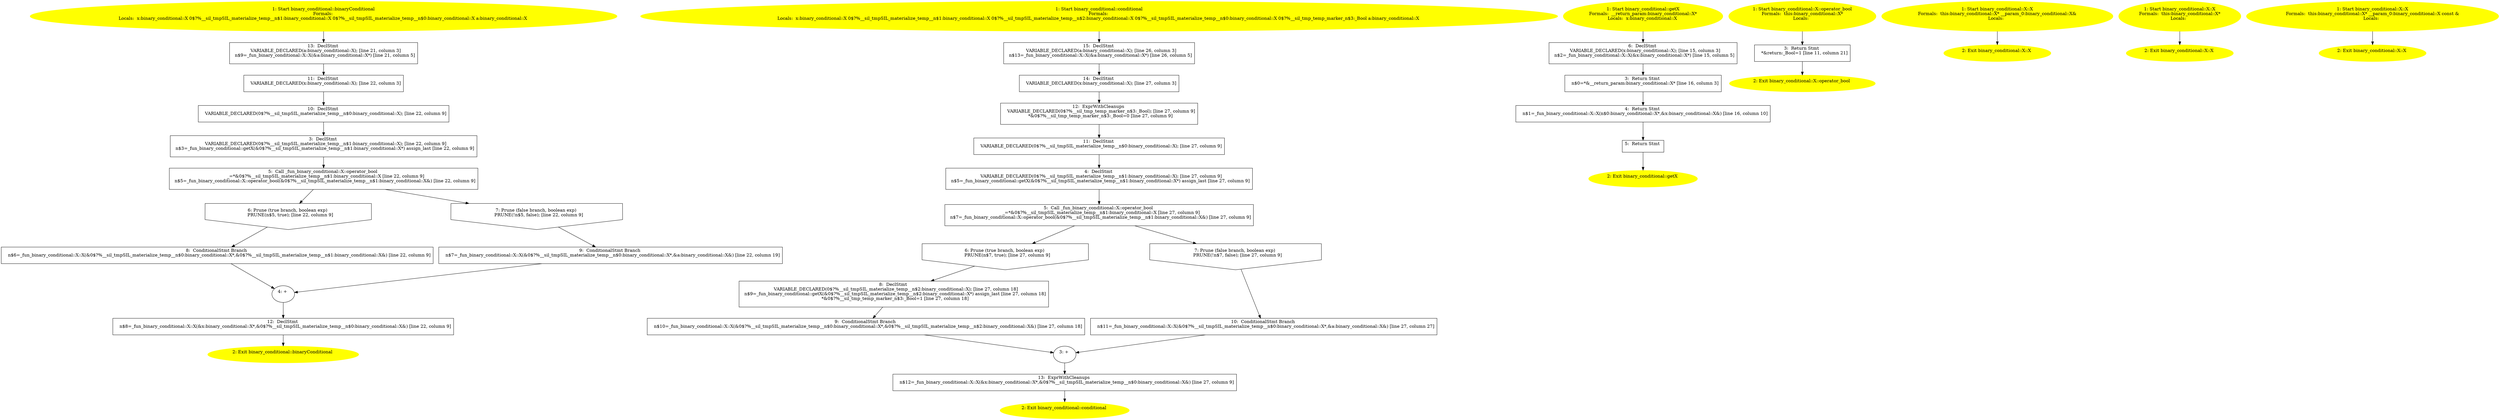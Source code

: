 /* @generated */
digraph cfg {
"binaryConditional#binary_conditional#15641211300815748363.a0f7e256e24b7117cb94c66e5aa27a30_1" [label="1: Start binary_conditional::binaryConditional\nFormals: \nLocals:  x:binary_conditional::X 0$?%__sil_tmpSIL_materialize_temp__n$1:binary_conditional::X 0$?%__sil_tmpSIL_materialize_temp__n$0:binary_conditional::X a:binary_conditional::X \n  " color=yellow style=filled]
	

	 "binaryConditional#binary_conditional#15641211300815748363.a0f7e256e24b7117cb94c66e5aa27a30_1" -> "binaryConditional#binary_conditional#15641211300815748363.a0f7e256e24b7117cb94c66e5aa27a30_13" ;
"binaryConditional#binary_conditional#15641211300815748363.a0f7e256e24b7117cb94c66e5aa27a30_2" [label="2: Exit binary_conditional::binaryConditional \n  " color=yellow style=filled]
	

"binaryConditional#binary_conditional#15641211300815748363.a0f7e256e24b7117cb94c66e5aa27a30_3" [label="3:  DeclStmt \n   VARIABLE_DECLARED(0$?%__sil_tmpSIL_materialize_temp__n$1:binary_conditional::X); [line 22, column 9]\n  n$3=_fun_binary_conditional::getX(&0$?%__sil_tmpSIL_materialize_temp__n$1:binary_conditional::X*) assign_last [line 22, column 9]\n " shape="box"]
	

	 "binaryConditional#binary_conditional#15641211300815748363.a0f7e256e24b7117cb94c66e5aa27a30_3" -> "binaryConditional#binary_conditional#15641211300815748363.a0f7e256e24b7117cb94c66e5aa27a30_5" ;
"binaryConditional#binary_conditional#15641211300815748363.a0f7e256e24b7117cb94c66e5aa27a30_4" [label="4: + \n  " ]
	

	 "binaryConditional#binary_conditional#15641211300815748363.a0f7e256e24b7117cb94c66e5aa27a30_4" -> "binaryConditional#binary_conditional#15641211300815748363.a0f7e256e24b7117cb94c66e5aa27a30_12" ;
"binaryConditional#binary_conditional#15641211300815748363.a0f7e256e24b7117cb94c66e5aa27a30_5" [label="5:  Call _fun_binary_conditional::X::operator_bool \n   _=*&0$?%__sil_tmpSIL_materialize_temp__n$1:binary_conditional::X [line 22, column 9]\n  n$5=_fun_binary_conditional::X::operator_bool(&0$?%__sil_tmpSIL_materialize_temp__n$1:binary_conditional::X&) [line 22, column 9]\n " shape="box"]
	

	 "binaryConditional#binary_conditional#15641211300815748363.a0f7e256e24b7117cb94c66e5aa27a30_5" -> "binaryConditional#binary_conditional#15641211300815748363.a0f7e256e24b7117cb94c66e5aa27a30_6" ;
	 "binaryConditional#binary_conditional#15641211300815748363.a0f7e256e24b7117cb94c66e5aa27a30_5" -> "binaryConditional#binary_conditional#15641211300815748363.a0f7e256e24b7117cb94c66e5aa27a30_7" ;
"binaryConditional#binary_conditional#15641211300815748363.a0f7e256e24b7117cb94c66e5aa27a30_6" [label="6: Prune (true branch, boolean exp) \n   PRUNE(n$5, true); [line 22, column 9]\n " shape="invhouse"]
	

	 "binaryConditional#binary_conditional#15641211300815748363.a0f7e256e24b7117cb94c66e5aa27a30_6" -> "binaryConditional#binary_conditional#15641211300815748363.a0f7e256e24b7117cb94c66e5aa27a30_8" ;
"binaryConditional#binary_conditional#15641211300815748363.a0f7e256e24b7117cb94c66e5aa27a30_7" [label="7: Prune (false branch, boolean exp) \n   PRUNE(!n$5, false); [line 22, column 9]\n " shape="invhouse"]
	

	 "binaryConditional#binary_conditional#15641211300815748363.a0f7e256e24b7117cb94c66e5aa27a30_7" -> "binaryConditional#binary_conditional#15641211300815748363.a0f7e256e24b7117cb94c66e5aa27a30_9" ;
"binaryConditional#binary_conditional#15641211300815748363.a0f7e256e24b7117cb94c66e5aa27a30_8" [label="8:  ConditionalStmt Branch \n   n$6=_fun_binary_conditional::X::X(&0$?%__sil_tmpSIL_materialize_temp__n$0:binary_conditional::X*,&0$?%__sil_tmpSIL_materialize_temp__n$1:binary_conditional::X&) [line 22, column 9]\n " shape="box"]
	

	 "binaryConditional#binary_conditional#15641211300815748363.a0f7e256e24b7117cb94c66e5aa27a30_8" -> "binaryConditional#binary_conditional#15641211300815748363.a0f7e256e24b7117cb94c66e5aa27a30_4" ;
"binaryConditional#binary_conditional#15641211300815748363.a0f7e256e24b7117cb94c66e5aa27a30_9" [label="9:  ConditionalStmt Branch \n   n$7=_fun_binary_conditional::X::X(&0$?%__sil_tmpSIL_materialize_temp__n$0:binary_conditional::X*,&a:binary_conditional::X&) [line 22, column 19]\n " shape="box"]
	

	 "binaryConditional#binary_conditional#15641211300815748363.a0f7e256e24b7117cb94c66e5aa27a30_9" -> "binaryConditional#binary_conditional#15641211300815748363.a0f7e256e24b7117cb94c66e5aa27a30_4" ;
"binaryConditional#binary_conditional#15641211300815748363.a0f7e256e24b7117cb94c66e5aa27a30_10" [label="10:  DeclStmt \n   VARIABLE_DECLARED(0$?%__sil_tmpSIL_materialize_temp__n$0:binary_conditional::X); [line 22, column 9]\n " shape="box"]
	

	 "binaryConditional#binary_conditional#15641211300815748363.a0f7e256e24b7117cb94c66e5aa27a30_10" -> "binaryConditional#binary_conditional#15641211300815748363.a0f7e256e24b7117cb94c66e5aa27a30_3" ;
"binaryConditional#binary_conditional#15641211300815748363.a0f7e256e24b7117cb94c66e5aa27a30_11" [label="11:  DeclStmt \n   VARIABLE_DECLARED(x:binary_conditional::X); [line 22, column 3]\n " shape="box"]
	

	 "binaryConditional#binary_conditional#15641211300815748363.a0f7e256e24b7117cb94c66e5aa27a30_11" -> "binaryConditional#binary_conditional#15641211300815748363.a0f7e256e24b7117cb94c66e5aa27a30_10" ;
"binaryConditional#binary_conditional#15641211300815748363.a0f7e256e24b7117cb94c66e5aa27a30_12" [label="12:  DeclStmt \n   n$8=_fun_binary_conditional::X::X(&x:binary_conditional::X*,&0$?%__sil_tmpSIL_materialize_temp__n$0:binary_conditional::X&) [line 22, column 9]\n " shape="box"]
	

	 "binaryConditional#binary_conditional#15641211300815748363.a0f7e256e24b7117cb94c66e5aa27a30_12" -> "binaryConditional#binary_conditional#15641211300815748363.a0f7e256e24b7117cb94c66e5aa27a30_2" ;
"binaryConditional#binary_conditional#15641211300815748363.a0f7e256e24b7117cb94c66e5aa27a30_13" [label="13:  DeclStmt \n   VARIABLE_DECLARED(a:binary_conditional::X); [line 21, column 3]\n  n$9=_fun_binary_conditional::X::X(&a:binary_conditional::X*) [line 21, column 5]\n " shape="box"]
	

	 "binaryConditional#binary_conditional#15641211300815748363.a0f7e256e24b7117cb94c66e5aa27a30_13" -> "binaryConditional#binary_conditional#15641211300815748363.a0f7e256e24b7117cb94c66e5aa27a30_11" ;
"conditional#binary_conditional#4777209206611953450.41decaebdce6325bd31c1d47d4647c45_1" [label="1: Start binary_conditional::conditional\nFormals: \nLocals:  x:binary_conditional::X 0$?%__sil_tmpSIL_materialize_temp__n$1:binary_conditional::X 0$?%__sil_tmpSIL_materialize_temp__n$2:binary_conditional::X 0$?%__sil_tmpSIL_materialize_temp__n$0:binary_conditional::X 0$?%__sil_tmp_temp_marker_n$3:_Bool a:binary_conditional::X \n  " color=yellow style=filled]
	

	 "conditional#binary_conditional#4777209206611953450.41decaebdce6325bd31c1d47d4647c45_1" -> "conditional#binary_conditional#4777209206611953450.41decaebdce6325bd31c1d47d4647c45_15" ;
"conditional#binary_conditional#4777209206611953450.41decaebdce6325bd31c1d47d4647c45_2" [label="2: Exit binary_conditional::conditional \n  " color=yellow style=filled]
	

"conditional#binary_conditional#4777209206611953450.41decaebdce6325bd31c1d47d4647c45_3" [label="3: + \n  " ]
	

	 "conditional#binary_conditional#4777209206611953450.41decaebdce6325bd31c1d47d4647c45_3" -> "conditional#binary_conditional#4777209206611953450.41decaebdce6325bd31c1d47d4647c45_13" ;
"conditional#binary_conditional#4777209206611953450.41decaebdce6325bd31c1d47d4647c45_4" [label="4:  DeclStmt \n   VARIABLE_DECLARED(0$?%__sil_tmpSIL_materialize_temp__n$1:binary_conditional::X); [line 27, column 9]\n  n$5=_fun_binary_conditional::getX(&0$?%__sil_tmpSIL_materialize_temp__n$1:binary_conditional::X*) assign_last [line 27, column 9]\n " shape="box"]
	

	 "conditional#binary_conditional#4777209206611953450.41decaebdce6325bd31c1d47d4647c45_4" -> "conditional#binary_conditional#4777209206611953450.41decaebdce6325bd31c1d47d4647c45_5" ;
"conditional#binary_conditional#4777209206611953450.41decaebdce6325bd31c1d47d4647c45_5" [label="5:  Call _fun_binary_conditional::X::operator_bool \n   _=*&0$?%__sil_tmpSIL_materialize_temp__n$1:binary_conditional::X [line 27, column 9]\n  n$7=_fun_binary_conditional::X::operator_bool(&0$?%__sil_tmpSIL_materialize_temp__n$1:binary_conditional::X&) [line 27, column 9]\n " shape="box"]
	

	 "conditional#binary_conditional#4777209206611953450.41decaebdce6325bd31c1d47d4647c45_5" -> "conditional#binary_conditional#4777209206611953450.41decaebdce6325bd31c1d47d4647c45_6" ;
	 "conditional#binary_conditional#4777209206611953450.41decaebdce6325bd31c1d47d4647c45_5" -> "conditional#binary_conditional#4777209206611953450.41decaebdce6325bd31c1d47d4647c45_7" ;
"conditional#binary_conditional#4777209206611953450.41decaebdce6325bd31c1d47d4647c45_6" [label="6: Prune (true branch, boolean exp) \n   PRUNE(n$7, true); [line 27, column 9]\n " shape="invhouse"]
	

	 "conditional#binary_conditional#4777209206611953450.41decaebdce6325bd31c1d47d4647c45_6" -> "conditional#binary_conditional#4777209206611953450.41decaebdce6325bd31c1d47d4647c45_8" ;
"conditional#binary_conditional#4777209206611953450.41decaebdce6325bd31c1d47d4647c45_7" [label="7: Prune (false branch, boolean exp) \n   PRUNE(!n$7, false); [line 27, column 9]\n " shape="invhouse"]
	

	 "conditional#binary_conditional#4777209206611953450.41decaebdce6325bd31c1d47d4647c45_7" -> "conditional#binary_conditional#4777209206611953450.41decaebdce6325bd31c1d47d4647c45_10" ;
"conditional#binary_conditional#4777209206611953450.41decaebdce6325bd31c1d47d4647c45_8" [label="8:  DeclStmt \n   VARIABLE_DECLARED(0$?%__sil_tmpSIL_materialize_temp__n$2:binary_conditional::X); [line 27, column 18]\n  n$9=_fun_binary_conditional::getX(&0$?%__sil_tmpSIL_materialize_temp__n$2:binary_conditional::X*) assign_last [line 27, column 18]\n  *&0$?%__sil_tmp_temp_marker_n$3:_Bool=1 [line 27, column 18]\n " shape="box"]
	

	 "conditional#binary_conditional#4777209206611953450.41decaebdce6325bd31c1d47d4647c45_8" -> "conditional#binary_conditional#4777209206611953450.41decaebdce6325bd31c1d47d4647c45_9" ;
"conditional#binary_conditional#4777209206611953450.41decaebdce6325bd31c1d47d4647c45_9" [label="9:  ConditionalStmt Branch \n   n$10=_fun_binary_conditional::X::X(&0$?%__sil_tmpSIL_materialize_temp__n$0:binary_conditional::X*,&0$?%__sil_tmpSIL_materialize_temp__n$2:binary_conditional::X&) [line 27, column 18]\n " shape="box"]
	

	 "conditional#binary_conditional#4777209206611953450.41decaebdce6325bd31c1d47d4647c45_9" -> "conditional#binary_conditional#4777209206611953450.41decaebdce6325bd31c1d47d4647c45_3" ;
"conditional#binary_conditional#4777209206611953450.41decaebdce6325bd31c1d47d4647c45_10" [label="10:  ConditionalStmt Branch \n   n$11=_fun_binary_conditional::X::X(&0$?%__sil_tmpSIL_materialize_temp__n$0:binary_conditional::X*,&a:binary_conditional::X&) [line 27, column 27]\n " shape="box"]
	

	 "conditional#binary_conditional#4777209206611953450.41decaebdce6325bd31c1d47d4647c45_10" -> "conditional#binary_conditional#4777209206611953450.41decaebdce6325bd31c1d47d4647c45_3" ;
"conditional#binary_conditional#4777209206611953450.41decaebdce6325bd31c1d47d4647c45_11" [label="11:  DeclStmt \n   VARIABLE_DECLARED(0$?%__sil_tmpSIL_materialize_temp__n$0:binary_conditional::X); [line 27, column 9]\n " shape="box"]
	

	 "conditional#binary_conditional#4777209206611953450.41decaebdce6325bd31c1d47d4647c45_11" -> "conditional#binary_conditional#4777209206611953450.41decaebdce6325bd31c1d47d4647c45_4" ;
"conditional#binary_conditional#4777209206611953450.41decaebdce6325bd31c1d47d4647c45_12" [label="12:  ExprWithCleanups \n   VARIABLE_DECLARED(0$?%__sil_tmp_temp_marker_n$3:_Bool); [line 27, column 9]\n  *&0$?%__sil_tmp_temp_marker_n$3:_Bool=0 [line 27, column 9]\n " shape="box"]
	

	 "conditional#binary_conditional#4777209206611953450.41decaebdce6325bd31c1d47d4647c45_12" -> "conditional#binary_conditional#4777209206611953450.41decaebdce6325bd31c1d47d4647c45_11" ;
"conditional#binary_conditional#4777209206611953450.41decaebdce6325bd31c1d47d4647c45_13" [label="13:  ExprWithCleanups \n   n$12=_fun_binary_conditional::X::X(&x:binary_conditional::X*,&0$?%__sil_tmpSIL_materialize_temp__n$0:binary_conditional::X&) [line 27, column 9]\n " shape="box"]
	

	 "conditional#binary_conditional#4777209206611953450.41decaebdce6325bd31c1d47d4647c45_13" -> "conditional#binary_conditional#4777209206611953450.41decaebdce6325bd31c1d47d4647c45_2" ;
"conditional#binary_conditional#4777209206611953450.41decaebdce6325bd31c1d47d4647c45_14" [label="14:  DeclStmt \n   VARIABLE_DECLARED(x:binary_conditional::X); [line 27, column 3]\n " shape="box"]
	

	 "conditional#binary_conditional#4777209206611953450.41decaebdce6325bd31c1d47d4647c45_14" -> "conditional#binary_conditional#4777209206611953450.41decaebdce6325bd31c1d47d4647c45_12" ;
"conditional#binary_conditional#4777209206611953450.41decaebdce6325bd31c1d47d4647c45_15" [label="15:  DeclStmt \n   VARIABLE_DECLARED(a:binary_conditional::X); [line 26, column 3]\n  n$13=_fun_binary_conditional::X::X(&a:binary_conditional::X*) [line 26, column 5]\n " shape="box"]
	

	 "conditional#binary_conditional#4777209206611953450.41decaebdce6325bd31c1d47d4647c45_15" -> "conditional#binary_conditional#4777209206611953450.41decaebdce6325bd31c1d47d4647c45_14" ;
"getX#binary_conditional(class binary_conditional::X)#7708042186122353096.8825a5a3afa327848f6dcf77ec0e3f60_1" [label="1: Start binary_conditional::getX\nFormals:  __return_param:binary_conditional::X*\nLocals:  x:binary_conditional::X \n  " color=yellow style=filled]
	

	 "getX#binary_conditional(class binary_conditional::X)#7708042186122353096.8825a5a3afa327848f6dcf77ec0e3f60_1" -> "getX#binary_conditional(class binary_conditional::X)#7708042186122353096.8825a5a3afa327848f6dcf77ec0e3f60_6" ;
"getX#binary_conditional(class binary_conditional::X)#7708042186122353096.8825a5a3afa327848f6dcf77ec0e3f60_2" [label="2: Exit binary_conditional::getX \n  " color=yellow style=filled]
	

"getX#binary_conditional(class binary_conditional::X)#7708042186122353096.8825a5a3afa327848f6dcf77ec0e3f60_3" [label="3:  Return Stmt \n   n$0=*&__return_param:binary_conditional::X* [line 16, column 3]\n " shape="box"]
	

	 "getX#binary_conditional(class binary_conditional::X)#7708042186122353096.8825a5a3afa327848f6dcf77ec0e3f60_3" -> "getX#binary_conditional(class binary_conditional::X)#7708042186122353096.8825a5a3afa327848f6dcf77ec0e3f60_4" ;
"getX#binary_conditional(class binary_conditional::X)#7708042186122353096.8825a5a3afa327848f6dcf77ec0e3f60_4" [label="4:  Return Stmt \n   n$1=_fun_binary_conditional::X::X(n$0:binary_conditional::X*,&x:binary_conditional::X&) [line 16, column 10]\n " shape="box"]
	

	 "getX#binary_conditional(class binary_conditional::X)#7708042186122353096.8825a5a3afa327848f6dcf77ec0e3f60_4" -> "getX#binary_conditional(class binary_conditional::X)#7708042186122353096.8825a5a3afa327848f6dcf77ec0e3f60_5" ;
"getX#binary_conditional(class binary_conditional::X)#7708042186122353096.8825a5a3afa327848f6dcf77ec0e3f60_5" [label="5:  Return Stmt \n  " shape="box"]
	

	 "getX#binary_conditional(class binary_conditional::X)#7708042186122353096.8825a5a3afa327848f6dcf77ec0e3f60_5" -> "getX#binary_conditional(class binary_conditional::X)#7708042186122353096.8825a5a3afa327848f6dcf77ec0e3f60_2" ;
"getX#binary_conditional(class binary_conditional::X)#7708042186122353096.8825a5a3afa327848f6dcf77ec0e3f60_6" [label="6:  DeclStmt \n   VARIABLE_DECLARED(x:binary_conditional::X); [line 15, column 3]\n  n$2=_fun_binary_conditional::X::X(&x:binary_conditional::X*) [line 15, column 5]\n " shape="box"]
	

	 "getX#binary_conditional(class binary_conditional::X)#7708042186122353096.8825a5a3afa327848f6dcf77ec0e3f60_6" -> "getX#binary_conditional(class binary_conditional::X)#7708042186122353096.8825a5a3afa327848f6dcf77ec0e3f60_3" ;
"operator_bool#X#binary_conditional#(663222161121279878).1074e20ff76c2575638dad4d7c1539a7_1" [label="1: Start binary_conditional::X::operator_bool\nFormals:  this:binary_conditional::X*\nLocals:  \n  " color=yellow style=filled]
	

	 "operator_bool#X#binary_conditional#(663222161121279878).1074e20ff76c2575638dad4d7c1539a7_1" -> "operator_bool#X#binary_conditional#(663222161121279878).1074e20ff76c2575638dad4d7c1539a7_3" ;
"operator_bool#X#binary_conditional#(663222161121279878).1074e20ff76c2575638dad4d7c1539a7_2" [label="2: Exit binary_conditional::X::operator_bool \n  " color=yellow style=filled]
	

"operator_bool#X#binary_conditional#(663222161121279878).1074e20ff76c2575638dad4d7c1539a7_3" [label="3:  Return Stmt \n   *&return:_Bool=1 [line 11, column 21]\n " shape="box"]
	

	 "operator_bool#X#binary_conditional#(663222161121279878).1074e20ff76c2575638dad4d7c1539a7_3" -> "operator_bool#X#binary_conditional#(663222161121279878).1074e20ff76c2575638dad4d7c1539a7_2" ;
"X#X#binary_conditional#{14983956545993097243}.f8f612df5e78210cf3b7356695ef6656_1" [label="1: Start binary_conditional::X::X\nFormals:  this:binary_conditional::X* __param_0:binary_conditional::X&\nLocals:  \n  " color=yellow style=filled]
	

	 "X#X#binary_conditional#{14983956545993097243}.f8f612df5e78210cf3b7356695ef6656_1" -> "X#X#binary_conditional#{14983956545993097243}.f8f612df5e78210cf3b7356695ef6656_2" ;
"X#X#binary_conditional#{14983956545993097243}.f8f612df5e78210cf3b7356695ef6656_2" [label="2: Exit binary_conditional::X::X \n  " color=yellow style=filled]
	

"X#X#binary_conditional#{16256882625138630442}.a78ee84be09bd51ddc75844ff98d716b_1" [label="1: Start binary_conditional::X::X\nFormals:  this:binary_conditional::X*\nLocals:  \n  " color=yellow style=filled]
	

	 "X#X#binary_conditional#{16256882625138630442}.a78ee84be09bd51ddc75844ff98d716b_1" -> "X#X#binary_conditional#{16256882625138630442}.a78ee84be09bd51ddc75844ff98d716b_2" ;
"X#X#binary_conditional#{16256882625138630442}.a78ee84be09bd51ddc75844ff98d716b_2" [label="2: Exit binary_conditional::X::X \n  " color=yellow style=filled]
	

"X#X#binary_conditional#{9078254210141761193}.61a97ffecf02afddebf880e7a300ac01_1" [label="1: Start binary_conditional::X::X\nFormals:  this:binary_conditional::X* __param_0:binary_conditional::X const &\nLocals:  \n  " color=yellow style=filled]
	

	 "X#X#binary_conditional#{9078254210141761193}.61a97ffecf02afddebf880e7a300ac01_1" -> "X#X#binary_conditional#{9078254210141761193}.61a97ffecf02afddebf880e7a300ac01_2" ;
"X#X#binary_conditional#{9078254210141761193}.61a97ffecf02afddebf880e7a300ac01_2" [label="2: Exit binary_conditional::X::X \n  " color=yellow style=filled]
	

}
